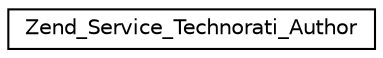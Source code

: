 digraph G
{
  edge [fontname="Helvetica",fontsize="10",labelfontname="Helvetica",labelfontsize="10"];
  node [fontname="Helvetica",fontsize="10",shape=record];
  rankdir="LR";
  Node1 [label="Zend_Service_Technorati_Author",height=0.2,width=0.4,color="black", fillcolor="white", style="filled",URL="$class_zend___service___technorati___author.html"];
}
